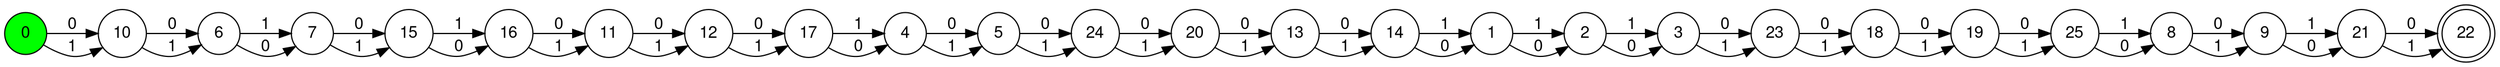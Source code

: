 digraph finite_state_machine {
    fontname="Helvetica,Arial,sans-serif"
    node [fontname="Helvetica,Arial,sans-serif"]
    edge [fontname="Helvetica,Arial,sans-serif"]
    rankdir=LR;
    node [shape=circle style=filled fillcolor=green] 0;
    node [shape=doublecircle fillcolor=white] 22;
    node [shape=circle fillcolor=white];
    25 -> 8 [label = "1"];
    15 -> 16 [label = "1"];
    0 -> 10 [label = "0"];
    21 -> 22 [label = "0"];
    21 -> 22 [label = "1"];
    12 -> 17 [label = "0"];
    1 -> 2 [label = "1"];
    16 -> 11 [label = "0"];
    16 -> 11 [label = "1"];
    11 -> 12 [label = "0"];
    8 -> 9 [label = "0"];
    14 -> 1 [label = "1"];
    19 -> 25 [label = "0"];
    6 -> 7 [label = "1"];
    9 -> 21 [label = "1"];
    11 -> 12 [label = "1"];
    19 -> 25 [label = "1"];
    4 -> 5 [label = "0"];
    1 -> 2 [label = "0"];
    24 -> 20 [label = "0"];
    5 -> 24 [label = "0"];
    13 -> 14 [label = "0"];
    2 -> 3 [label = "1"];
    13 -> 14 [label = "1"];
    23 -> 18 [label = "0"];
    7 -> 15 [label = "0"];
    18 -> 19 [label = "0"];
    20 -> 13 [label = "0"];
    10 -> 6 [label = "0"];
    23 -> 18 [label = "1"];
    3 -> 23 [label = "0"];
    7 -> 15 [label = "1"];
    15 -> 16 [label = "0"];
    4 -> 5 [label = "1"];
    2 -> 3 [label = "0"];
    17 -> 4 [label = "1"];
    14 -> 1 [label = "0"];
    3 -> 23 [label = "1"];
    5 -> 24 [label = "1"];
    20 -> 13 [label = "1"];
    18 -> 19 [label = "1"];
    12 -> 17 [label = "1"];
    6 -> 7 [label = "0"];
    0 -> 10 [label = "1"];
    9 -> 21 [label = "0"];
    24 -> 20 [label = "1"];
    10 -> 6 [label = "1"];
    8 -> 9 [label = "1"];
    25 -> 8 [label = "0"];
    17 -> 4 [label = "0"];
}